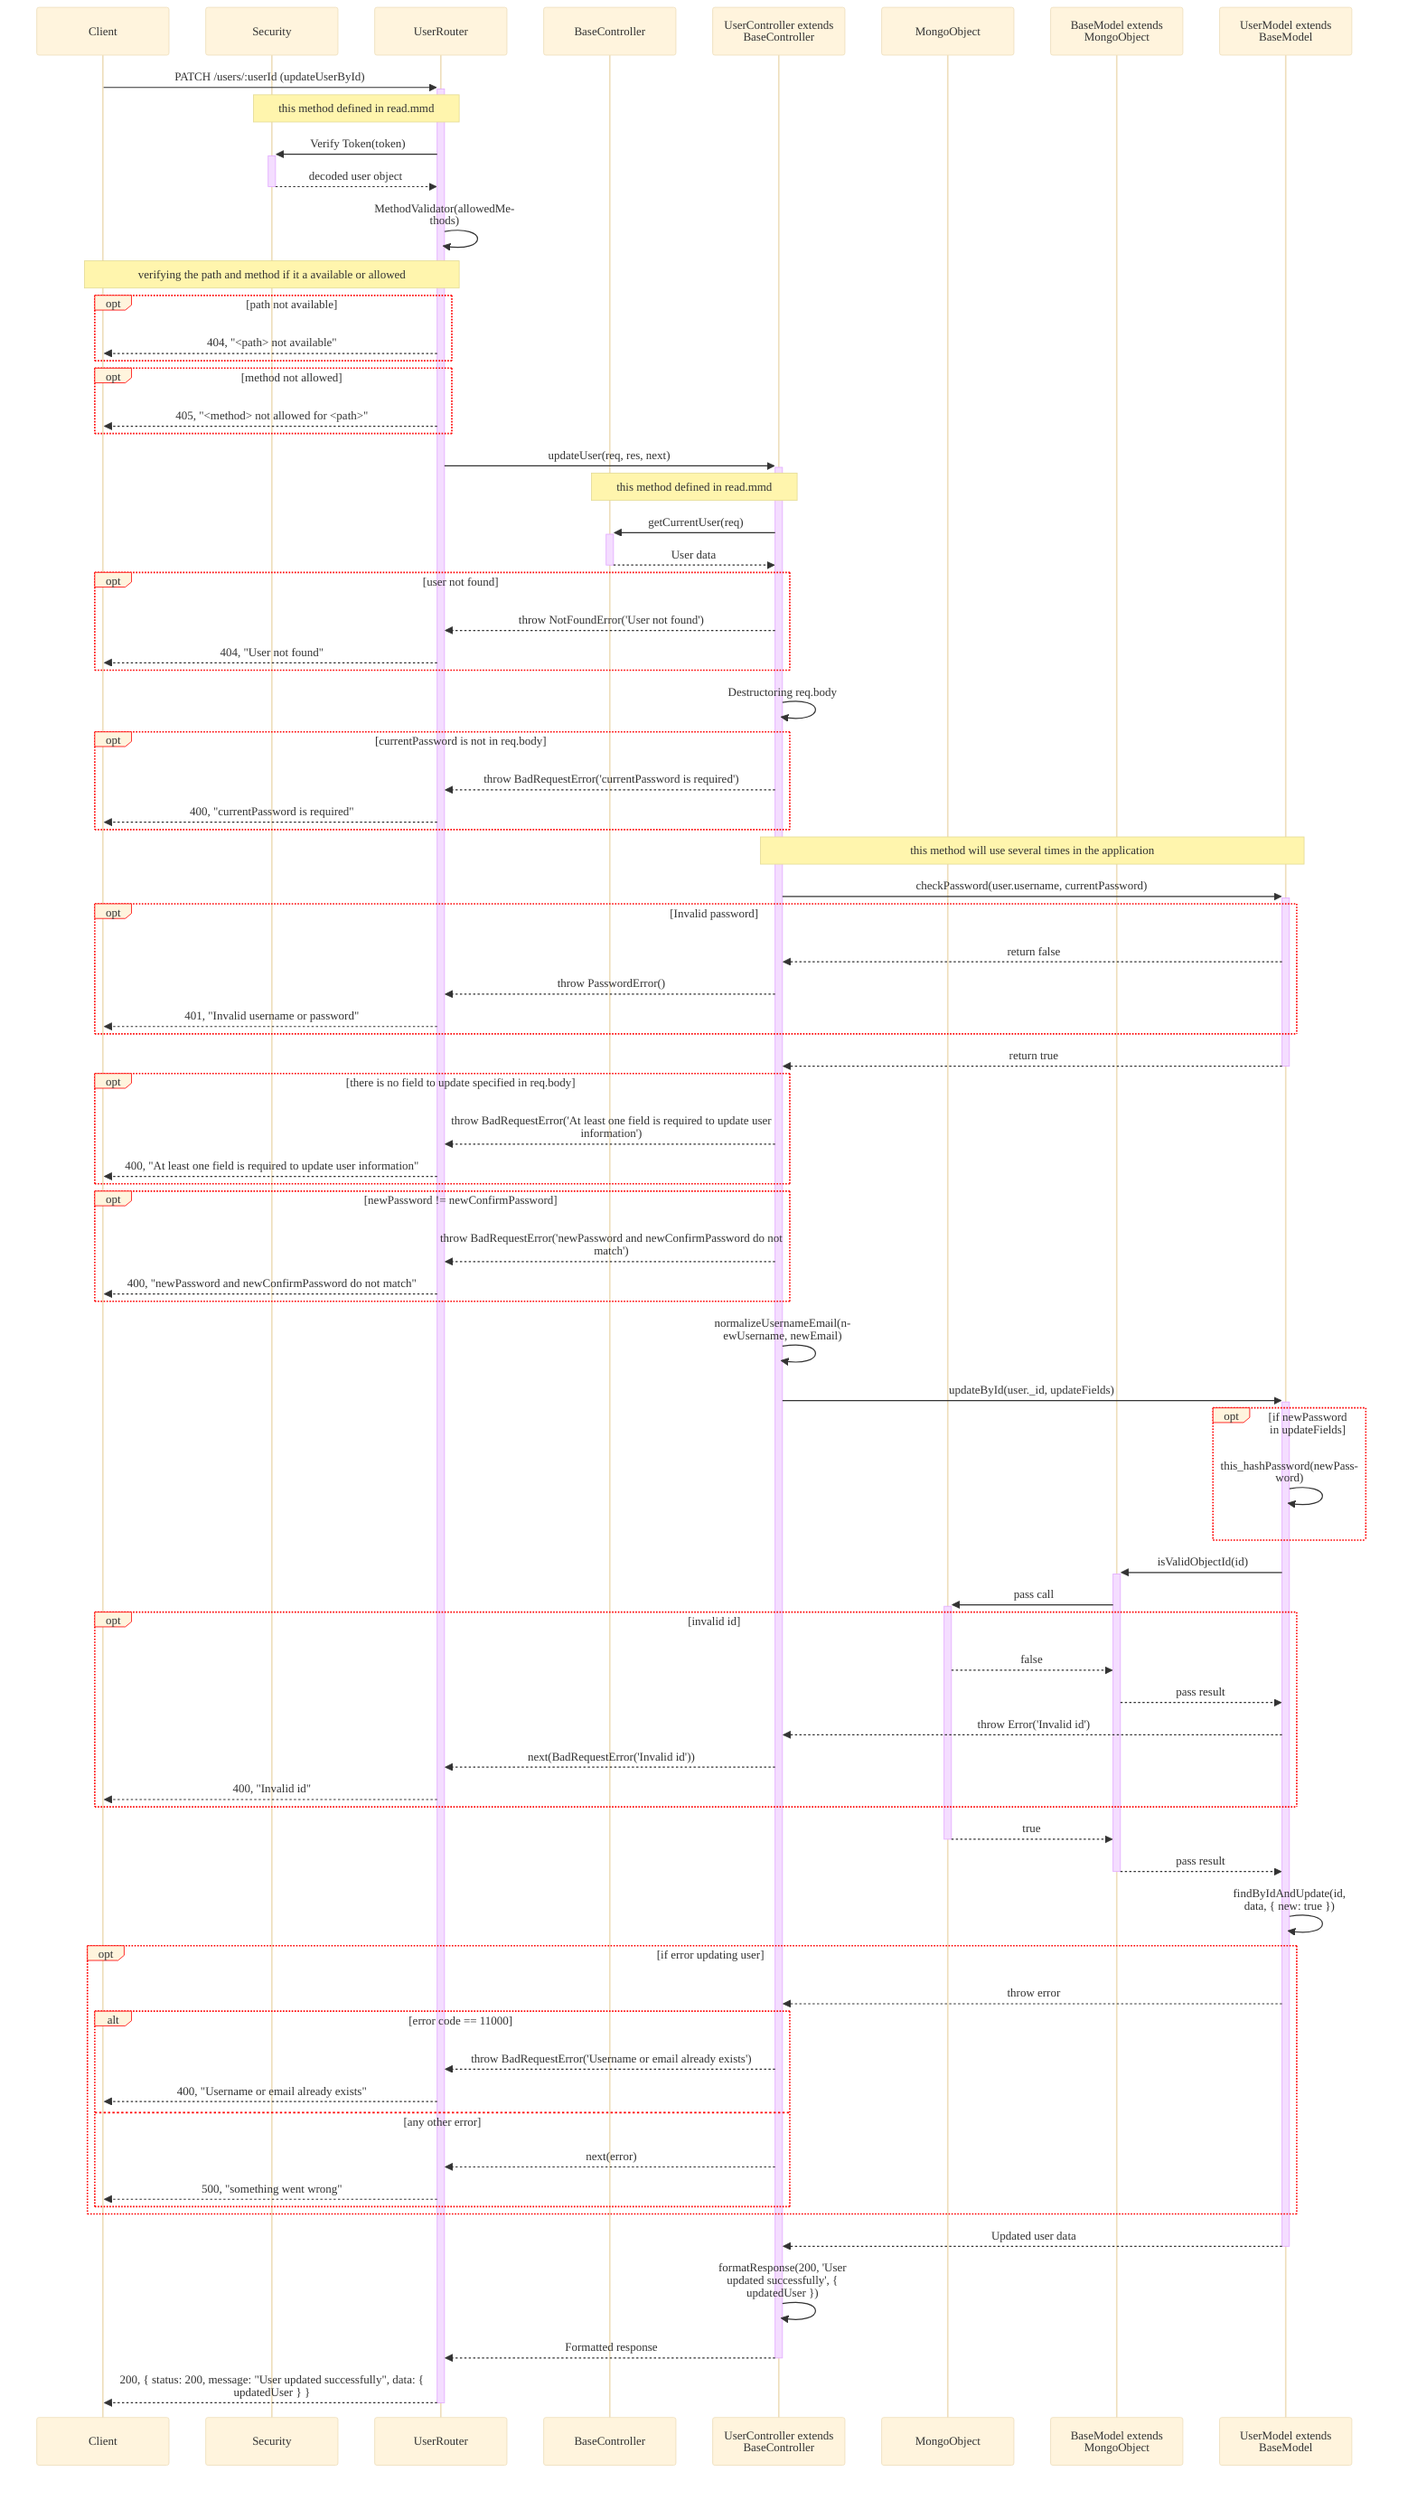 %%{
    init: {
        "theme":"base",
        "themeVariables": {
            "fontFamily": "system-ui",
            'labelBoxBorderColor': '#ff0000'
        },
        "sequence": { 
            "wrap": true, 
            "width": 180 
        } 
    }
}%%
sequenceDiagram
    participant Client
    participant Sec as Security
    participant UserRouter as UserRouter
    participant BaseCont as BaseController
    participant UserCont as UserController extends BaseController
    participant Mongo as MongoObject
    participant BaseModel as BaseModel extends MongoObject
    participant Model as UserModel extends BaseModel

    %% Update User
    Client->>+UserRouter: PATCH /users/:userId (updateUserById)
    Note over Sec, UserRouter: this method defined in read.mmd
    UserRouter->>+Sec: Verify Token(token)
    Sec-->>-UserRouter: decoded user object
    UserRouter->>UserRouter: MethodValidator(allowedMethods)
    Note over Client,UserRouter : verifying the path and method if it a available or allowed
    opt path not available
        UserRouter-->>Client: 404, "<path> not available"
    end
    opt method not allowed
        UserRouter-->>Client: 405, "<method> not allowed for <path>"
    end
    UserRouter->>+UserCont: updateUser(req, res, next)
    Note over UserCont, BaseCont: this method defined in read.mmd
    UserCont->>+BaseCont: getCurrentUser(req)
    BaseCont-->>-UserCont: User data
    opt user not found
        UserCont-->>UserRouter: throw NotFoundError('User not found')
        UserRouter-->>Client: 404, "User not found"
    end
    UserCont->>UserCont: Destructoring req.body
    opt currentPassword is not in req.body
        UserCont-->>UserRouter: throw BadRequestError('currentPassword is required')
        UserRouter-->>Client: 400, "currentPassword is required"
    end
    Note over UserCont, Model: this method will use several times in the application
    UserCont->>+Model: checkPassword(user.username, currentPassword)
    opt Invalid password
        Model-->>UserCont: return false
        UserCont-->>UserRouter: throw PasswordError()
        UserRouter-->>Client: 401, "Invalid username or password"
    end
    Model-->>-UserCont: return true
    opt there is no field to update specified in req.body
        UserCont-->>UserRouter: throw BadRequestError('At least one field is required to update user information')
        UserRouter-->>Client: 400, "At least one field is required to update user information"
    end
    opt newPassword != newConfirmPassword
        UserCont-->>UserRouter: throw BadRequestError('newPassword and newConfirmPassword do not match')
        UserRouter-->>Client: 400, "newPassword and newConfirmPassword do not match"
    end
    UserCont->>UserCont: normalizeUsernameEmail(newUsername, newEmail)
    UserCont->>+Model: updateById(user._id, updateFields)
    opt if newPassword in updateFields
        Model->>Model: this_hashPassword(newPassword)
    end
    Model->>+BaseModel: isValidObjectId(id)
    BaseModel->>+Mongo: pass call
    opt invalid id
        Mongo-->>BaseModel: false
        BaseModel-->>Model: pass result
        Model-->>UserCont: throw Error('Invalid id')
        UserCont-->>UserRouter: next(BadRequestError('Invalid id'))
        UserRouter-->>Client: 400, "Invalid id"
    end
    Mongo-->>-BaseModel: true
    BaseModel-->>-Model: pass result
    Model->>Model: findByIdAndUpdate(id, data, { new: true })
    opt if error updating user
        Model-->>UserCont: throw error
        alt error code == 11000
            UserCont-->>UserRouter: throw BadRequestError('Username or email already exists')
            UserRouter-->>Client: 400, "Username or email already exists"
        else any other error
            UserCont-->>UserRouter: next(error)
            UserRouter-->>Client: 500, "something went wrong"
        end
    end
    Model-->>-UserCont: Updated user data
    UserCont->>UserCont: formatResponse(200, 'User updated successfully', { updatedUser })
    UserCont-->>-UserRouter: Formatted response
    UserRouter-->>-Client: 200, { status: 200, message: "User updated successfully", data: { updatedUser } }